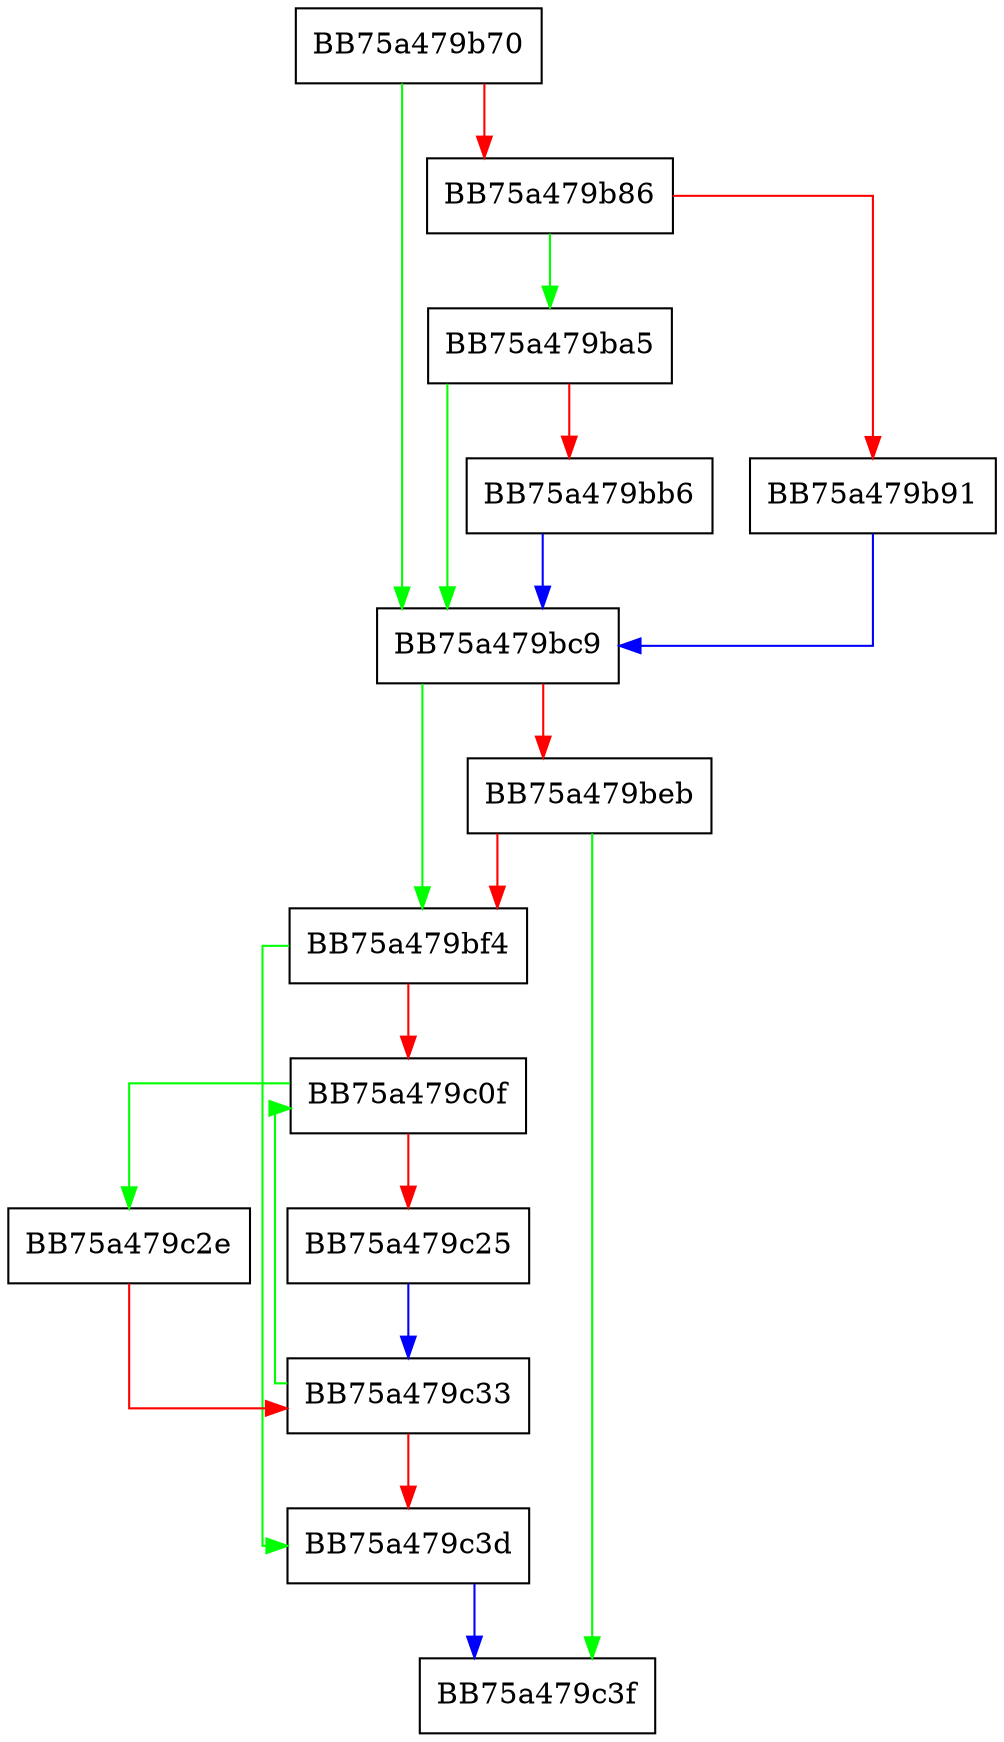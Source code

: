 digraph PUA_appmap_endpush {
  node [shape="box"];
  graph [splines=ortho];
  BB75a479b70 -> BB75a479bc9 [color="green"];
  BB75a479b70 -> BB75a479b86 [color="red"];
  BB75a479b86 -> BB75a479ba5 [color="green"];
  BB75a479b86 -> BB75a479b91 [color="red"];
  BB75a479b91 -> BB75a479bc9 [color="blue"];
  BB75a479ba5 -> BB75a479bc9 [color="green"];
  BB75a479ba5 -> BB75a479bb6 [color="red"];
  BB75a479bb6 -> BB75a479bc9 [color="blue"];
  BB75a479bc9 -> BB75a479bf4 [color="green"];
  BB75a479bc9 -> BB75a479beb [color="red"];
  BB75a479beb -> BB75a479c3f [color="green"];
  BB75a479beb -> BB75a479bf4 [color="red"];
  BB75a479bf4 -> BB75a479c3d [color="green"];
  BB75a479bf4 -> BB75a479c0f [color="red"];
  BB75a479c0f -> BB75a479c2e [color="green"];
  BB75a479c0f -> BB75a479c25 [color="red"];
  BB75a479c25 -> BB75a479c33 [color="blue"];
  BB75a479c2e -> BB75a479c33 [color="red"];
  BB75a479c33 -> BB75a479c0f [color="green"];
  BB75a479c33 -> BB75a479c3d [color="red"];
  BB75a479c3d -> BB75a479c3f [color="blue"];
}